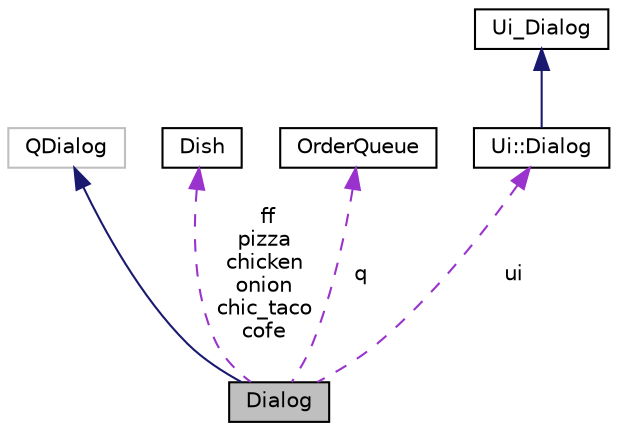 digraph "Dialog"
{
 // LATEX_PDF_SIZE
  edge [fontname="Helvetica",fontsize="10",labelfontname="Helvetica",labelfontsize="10"];
  node [fontname="Helvetica",fontsize="10",shape=record];
  Node1 [label="Dialog",height=0.2,width=0.4,color="black", fillcolor="grey75", style="filled", fontcolor="black",tooltip=" "];
  Node2 -> Node1 [dir="back",color="midnightblue",fontsize="10",style="solid",fontname="Helvetica"];
  Node2 [label="QDialog",height=0.2,width=0.4,color="grey75", fillcolor="white", style="filled",tooltip=" "];
  Node3 -> Node1 [dir="back",color="darkorchid3",fontsize="10",style="dashed",label=" ff\npizza\nchicken\nonion\nchic_taco\ncofe" ,fontname="Helvetica"];
  Node3 [label="Dish",height=0.2,width=0.4,color="black", fillcolor="white", style="filled",URL="$classDish.html",tooltip="This is the dish header file."];
  Node4 -> Node1 [dir="back",color="darkorchid3",fontsize="10",style="dashed",label=" q" ,fontname="Helvetica"];
  Node4 [label="OrderQueue",height=0.2,width=0.4,color="black", fillcolor="white", style="filled",URL="$classOrderQueue.html",tooltip="This is the orderqueue header file."];
  Node5 -> Node1 [dir="back",color="darkorchid3",fontsize="10",style="dashed",label=" ui" ,fontname="Helvetica"];
  Node5 [label="Ui::Dialog",height=0.2,width=0.4,color="black", fillcolor="white", style="filled",URL="$classUi_1_1Dialog.html",tooltip=" "];
  Node6 -> Node5 [dir="back",color="midnightblue",fontsize="10",style="solid",fontname="Helvetica"];
  Node6 [label="Ui_Dialog",height=0.2,width=0.4,color="black", fillcolor="white", style="filled",URL="$classUi__Dialog.html",tooltip=" "];
}
